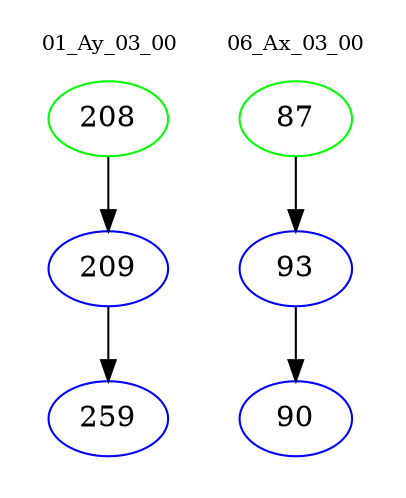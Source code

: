 digraph{
subgraph cluster_0 {
color = white
label = "01_Ay_03_00";
fontsize=10;
T0_208 [label="208", color="green"]
T0_208 -> T0_209 [color="black"]
T0_209 [label="209", color="blue"]
T0_209 -> T0_259 [color="black"]
T0_259 [label="259", color="blue"]
}
subgraph cluster_1 {
color = white
label = "06_Ax_03_00";
fontsize=10;
T1_87 [label="87", color="green"]
T1_87 -> T1_93 [color="black"]
T1_93 [label="93", color="blue"]
T1_93 -> T1_90 [color="black"]
T1_90 [label="90", color="blue"]
}
}

